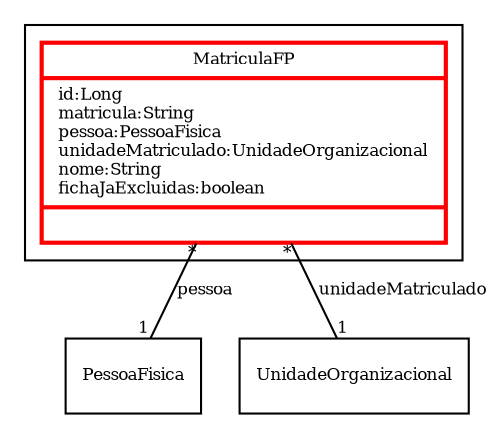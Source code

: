 digraph G{
fontname = "Times-Roman"
fontsize = 8

node [
        fontname = "Times-Roman"
        fontsize = 8
        shape = "record"
]

edge [
        fontname = "Times-Roman"
        fontsize = 8
]

subgraph clusterMATRICULA
{
MatriculaFP [style=bold,color="#FF0000"label = "{MatriculaFP|id:Long\lmatricula:String\lpessoa:PessoaFisica\lunidadeMatriculado:UnidadeOrganizacional\lnome:String\lfichaJaExcluidas:boolean\l|\l}"]
}
edge [arrowhead = "none" headlabel = "1" taillabel = "*"] MatriculaFP -> PessoaFisica [label = "pessoa"]
edge [arrowhead = "none" headlabel = "1" taillabel = "*"] MatriculaFP -> UnidadeOrganizacional [label = "unidadeMatriculado"]
}
